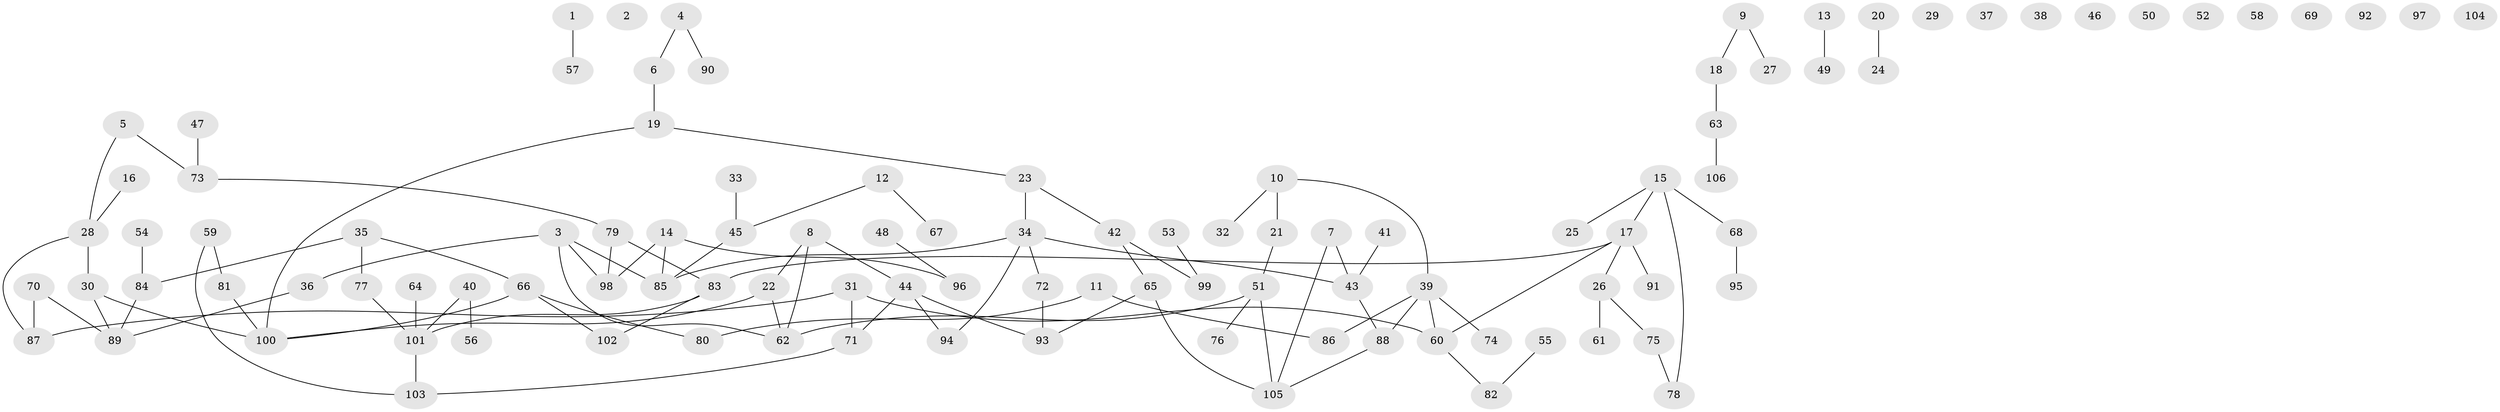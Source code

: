 // coarse degree distribution, {2: 0.1836734693877551, 3: 0.24489795918367346, 1: 0.24489795918367346, 4: 0.24489795918367346, 5: 0.08163265306122448}
// Generated by graph-tools (version 1.1) at 2025/35/03/04/25 23:35:58]
// undirected, 106 vertices, 112 edges
graph export_dot {
  node [color=gray90,style=filled];
  1;
  2;
  3;
  4;
  5;
  6;
  7;
  8;
  9;
  10;
  11;
  12;
  13;
  14;
  15;
  16;
  17;
  18;
  19;
  20;
  21;
  22;
  23;
  24;
  25;
  26;
  27;
  28;
  29;
  30;
  31;
  32;
  33;
  34;
  35;
  36;
  37;
  38;
  39;
  40;
  41;
  42;
  43;
  44;
  45;
  46;
  47;
  48;
  49;
  50;
  51;
  52;
  53;
  54;
  55;
  56;
  57;
  58;
  59;
  60;
  61;
  62;
  63;
  64;
  65;
  66;
  67;
  68;
  69;
  70;
  71;
  72;
  73;
  74;
  75;
  76;
  77;
  78;
  79;
  80;
  81;
  82;
  83;
  84;
  85;
  86;
  87;
  88;
  89;
  90;
  91;
  92;
  93;
  94;
  95;
  96;
  97;
  98;
  99;
  100;
  101;
  102;
  103;
  104;
  105;
  106;
  1 -- 57;
  3 -- 36;
  3 -- 62;
  3 -- 85;
  3 -- 98;
  4 -- 6;
  4 -- 90;
  5 -- 28;
  5 -- 73;
  6 -- 19;
  7 -- 43;
  7 -- 105;
  8 -- 22;
  8 -- 44;
  8 -- 62;
  9 -- 18;
  9 -- 27;
  10 -- 21;
  10 -- 32;
  10 -- 39;
  11 -- 80;
  11 -- 86;
  12 -- 45;
  12 -- 67;
  13 -- 49;
  14 -- 85;
  14 -- 96;
  14 -- 98;
  15 -- 17;
  15 -- 25;
  15 -- 68;
  15 -- 78;
  16 -- 28;
  17 -- 26;
  17 -- 60;
  17 -- 83;
  17 -- 91;
  18 -- 63;
  19 -- 23;
  19 -- 100;
  20 -- 24;
  21 -- 51;
  22 -- 62;
  22 -- 100;
  23 -- 34;
  23 -- 42;
  26 -- 61;
  26 -- 75;
  28 -- 30;
  28 -- 87;
  30 -- 89;
  30 -- 100;
  31 -- 60;
  31 -- 71;
  31 -- 87;
  33 -- 45;
  34 -- 43;
  34 -- 72;
  34 -- 85;
  34 -- 94;
  35 -- 66;
  35 -- 77;
  35 -- 84;
  36 -- 89;
  39 -- 60;
  39 -- 74;
  39 -- 86;
  39 -- 88;
  40 -- 56;
  40 -- 101;
  41 -- 43;
  42 -- 65;
  42 -- 99;
  43 -- 88;
  44 -- 71;
  44 -- 93;
  44 -- 94;
  45 -- 85;
  47 -- 73;
  48 -- 96;
  51 -- 62;
  51 -- 76;
  51 -- 105;
  53 -- 99;
  54 -- 84;
  55 -- 82;
  59 -- 81;
  59 -- 103;
  60 -- 82;
  63 -- 106;
  64 -- 101;
  65 -- 93;
  65 -- 105;
  66 -- 80;
  66 -- 100;
  66 -- 102;
  68 -- 95;
  70 -- 87;
  70 -- 89;
  71 -- 103;
  72 -- 93;
  73 -- 79;
  75 -- 78;
  77 -- 101;
  79 -- 83;
  79 -- 98;
  81 -- 100;
  83 -- 101;
  83 -- 102;
  84 -- 89;
  88 -- 105;
  101 -- 103;
}
